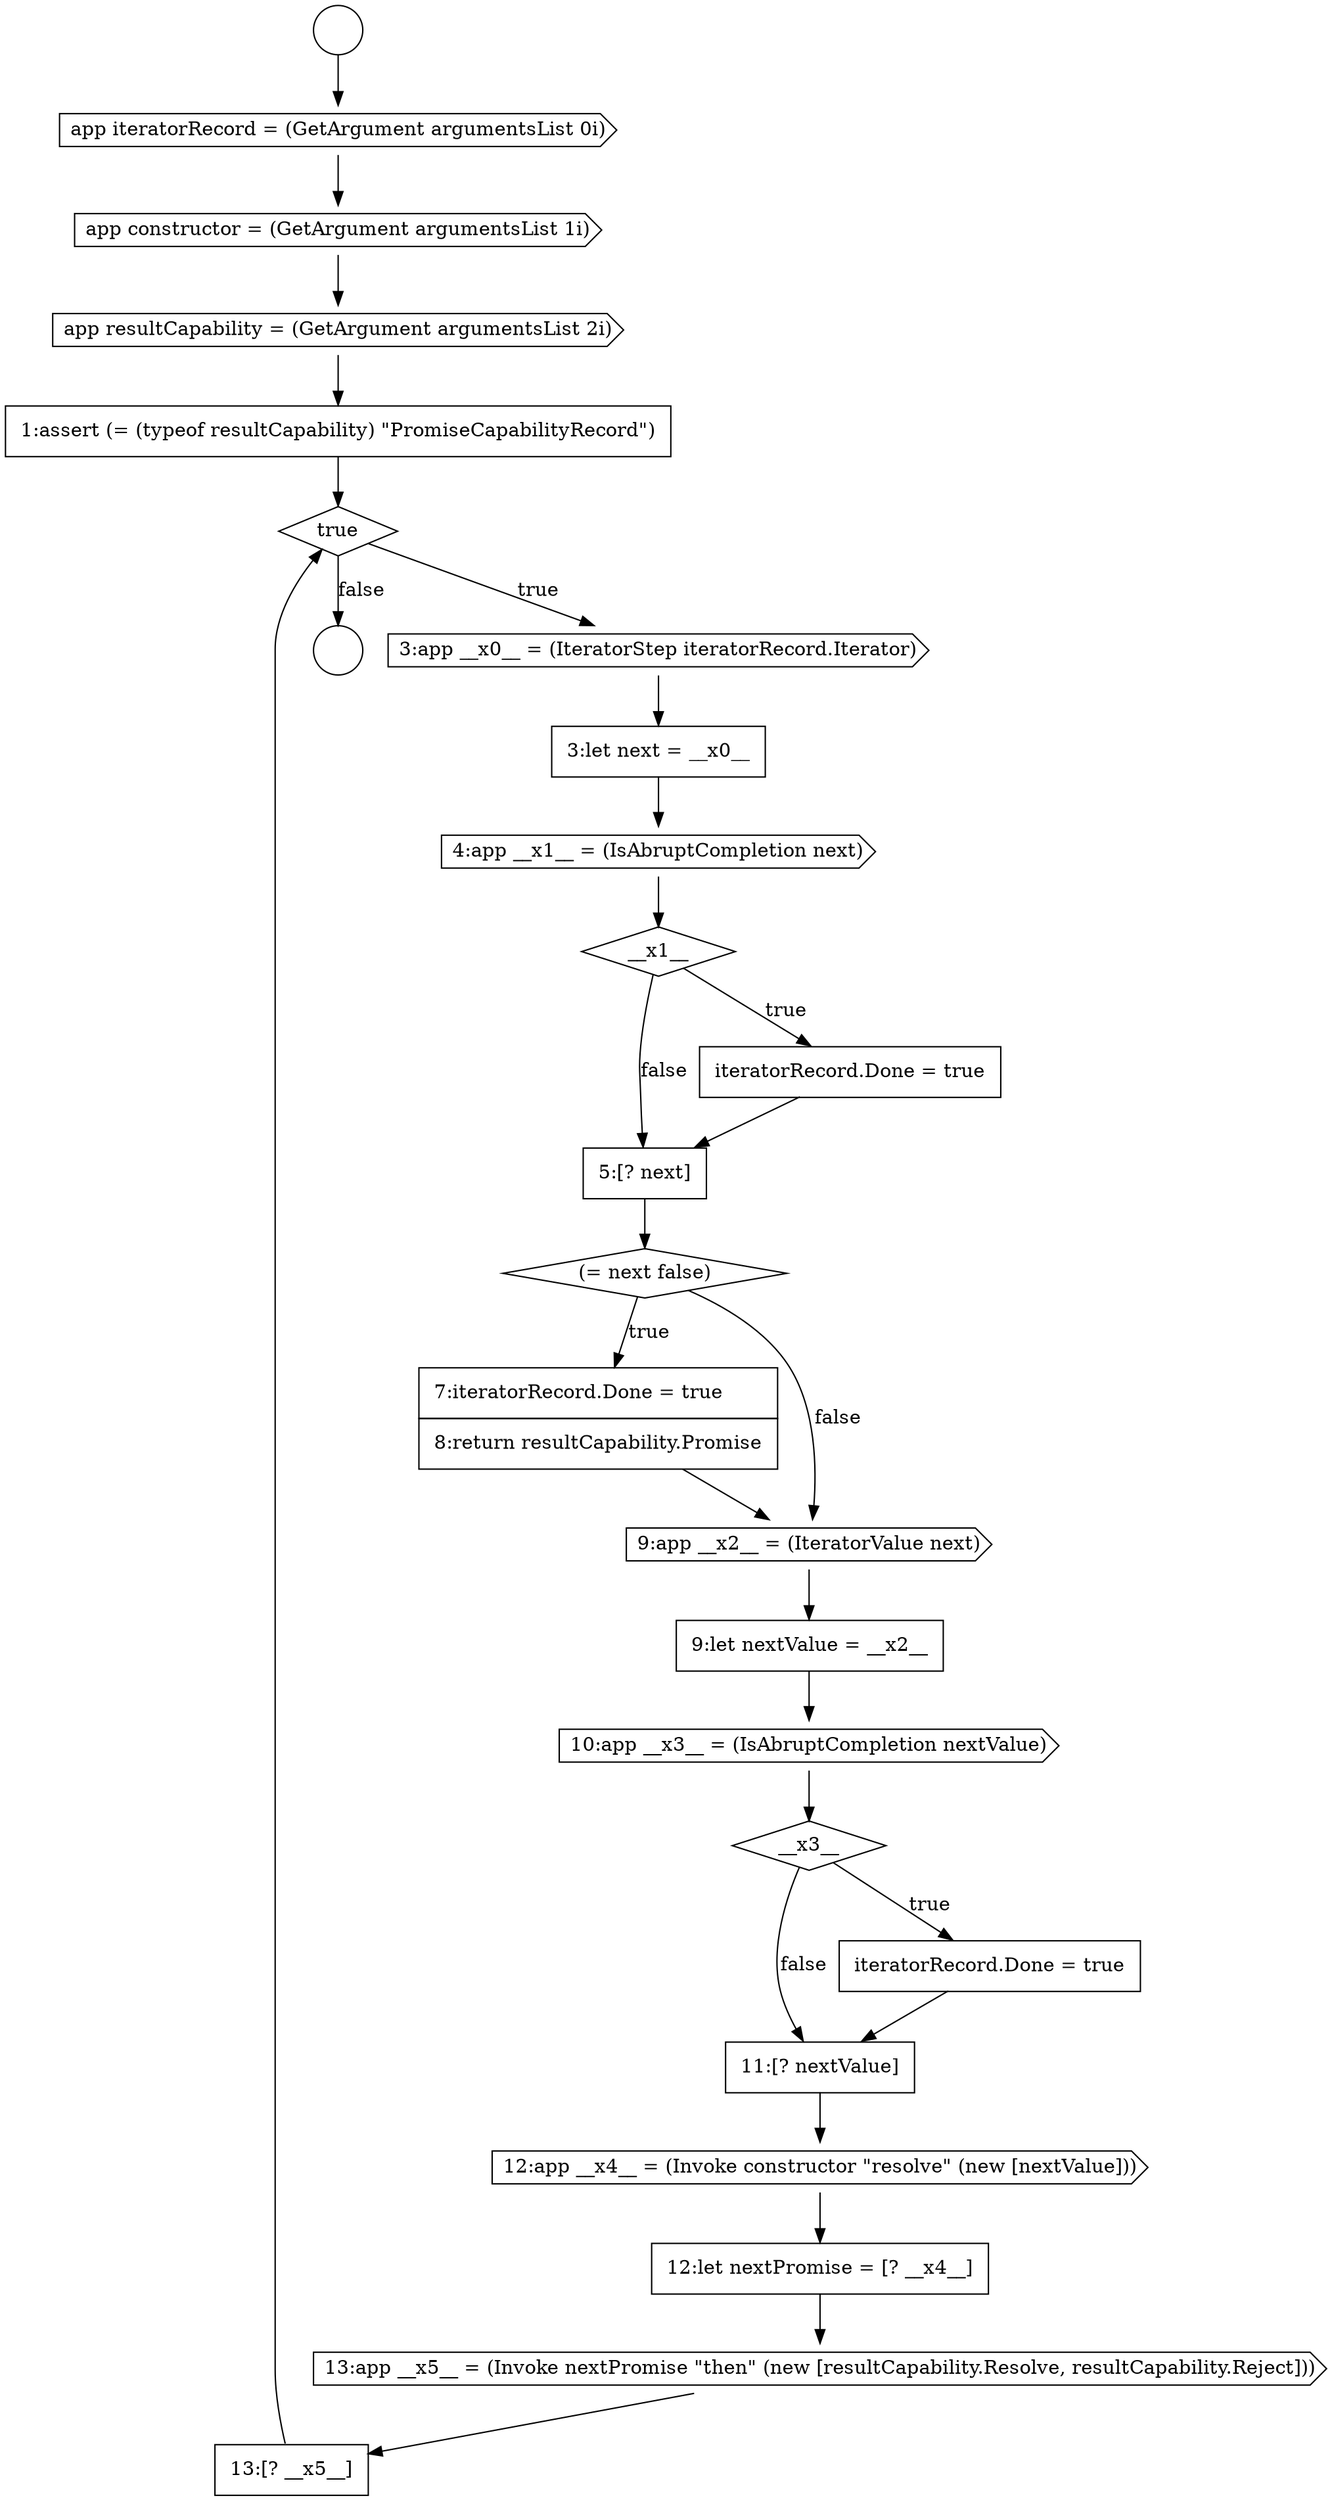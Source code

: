 digraph {
  node0 [shape=circle label=" " color="black" fillcolor="white" style=filled]
  node5 [shape=none, margin=0, label=<<font color="black">
    <table border="0" cellborder="1" cellspacing="0" cellpadding="10">
      <tr><td align="left">1:assert (= (typeof resultCapability) &quot;PromiseCapabilityRecord&quot;)</td></tr>
    </table>
  </font>> color="black" fillcolor="white" style=filled]
  node10 [shape=diamond, label=<<font color="black">__x1__</font>> color="black" fillcolor="white" style=filled]
  node24 [shape=none, margin=0, label=<<font color="black">
    <table border="0" cellborder="1" cellspacing="0" cellpadding="10">
      <tr><td align="left">13:[? __x5__]</td></tr>
    </table>
  </font>> color="black" fillcolor="white" style=filled]
  node14 [shape=none, margin=0, label=<<font color="black">
    <table border="0" cellborder="1" cellspacing="0" cellpadding="10">
      <tr><td align="left">7:iteratorRecord.Done = true</td></tr>
      <tr><td align="left">8:return resultCapability.Promise</td></tr>
    </table>
  </font>> color="black" fillcolor="white" style=filled]
  node20 [shape=none, margin=0, label=<<font color="black">
    <table border="0" cellborder="1" cellspacing="0" cellpadding="10">
      <tr><td align="left">11:[? nextValue]</td></tr>
    </table>
  </font>> color="black" fillcolor="white" style=filled]
  node1 [shape=circle label=" " color="black" fillcolor="white" style=filled]
  node6 [shape=diamond, label=<<font color="black">true</font>> color="black" fillcolor="white" style=filled]
  node21 [shape=cds, label=<<font color="black">12:app __x4__ = (Invoke constructor &quot;resolve&quot; (new [nextValue]))</font>> color="black" fillcolor="white" style=filled]
  node9 [shape=cds, label=<<font color="black">4:app __x1__ = (IsAbruptCompletion next)</font>> color="black" fillcolor="white" style=filled]
  node13 [shape=diamond, label=<<font color="black">(= next false)</font>> color="black" fillcolor="white" style=filled]
  node2 [shape=cds, label=<<font color="black">app iteratorRecord = (GetArgument argumentsList 0i)</font>> color="black" fillcolor="white" style=filled]
  node17 [shape=cds, label=<<font color="black">10:app __x3__ = (IsAbruptCompletion nextValue)</font>> color="black" fillcolor="white" style=filled]
  node22 [shape=none, margin=0, label=<<font color="black">
    <table border="0" cellborder="1" cellspacing="0" cellpadding="10">
      <tr><td align="left">12:let nextPromise = [? __x4__]</td></tr>
    </table>
  </font>> color="black" fillcolor="white" style=filled]
  node12 [shape=none, margin=0, label=<<font color="black">
    <table border="0" cellborder="1" cellspacing="0" cellpadding="10">
      <tr><td align="left">5:[? next]</td></tr>
    </table>
  </font>> color="black" fillcolor="white" style=filled]
  node7 [shape=cds, label=<<font color="black">3:app __x0__ = (IteratorStep iteratorRecord.Iterator)</font>> color="black" fillcolor="white" style=filled]
  node3 [shape=cds, label=<<font color="black">app constructor = (GetArgument argumentsList 1i)</font>> color="black" fillcolor="white" style=filled]
  node18 [shape=diamond, label=<<font color="black">__x3__</font>> color="black" fillcolor="white" style=filled]
  node16 [shape=none, margin=0, label=<<font color="black">
    <table border="0" cellborder="1" cellspacing="0" cellpadding="10">
      <tr><td align="left">9:let nextValue = __x2__</td></tr>
    </table>
  </font>> color="black" fillcolor="white" style=filled]
  node11 [shape=none, margin=0, label=<<font color="black">
    <table border="0" cellborder="1" cellspacing="0" cellpadding="10">
      <tr><td align="left">iteratorRecord.Done = true</td></tr>
    </table>
  </font>> color="black" fillcolor="white" style=filled]
  node23 [shape=cds, label=<<font color="black">13:app __x5__ = (Invoke nextPromise &quot;then&quot; (new [resultCapability.Resolve, resultCapability.Reject]))</font>> color="black" fillcolor="white" style=filled]
  node8 [shape=none, margin=0, label=<<font color="black">
    <table border="0" cellborder="1" cellspacing="0" cellpadding="10">
      <tr><td align="left">3:let next = __x0__</td></tr>
    </table>
  </font>> color="black" fillcolor="white" style=filled]
  node19 [shape=none, margin=0, label=<<font color="black">
    <table border="0" cellborder="1" cellspacing="0" cellpadding="10">
      <tr><td align="left">iteratorRecord.Done = true</td></tr>
    </table>
  </font>> color="black" fillcolor="white" style=filled]
  node4 [shape=cds, label=<<font color="black">app resultCapability = (GetArgument argumentsList 2i)</font>> color="black" fillcolor="white" style=filled]
  node15 [shape=cds, label=<<font color="black">9:app __x2__ = (IteratorValue next)</font>> color="black" fillcolor="white" style=filled]
  node7 -> node8 [ color="black"]
  node11 -> node12 [ color="black"]
  node19 -> node20 [ color="black"]
  node12 -> node13 [ color="black"]
  node0 -> node2 [ color="black"]
  node22 -> node23 [ color="black"]
  node9 -> node10 [ color="black"]
  node4 -> node5 [ color="black"]
  node20 -> node21 [ color="black"]
  node24 -> node6 [ color="black"]
  node6 -> node7 [label=<<font color="black">true</font>> color="black"]
  node6 -> node1 [label=<<font color="black">false</font>> color="black"]
  node17 -> node18 [ color="black"]
  node5 -> node6 [ color="black"]
  node3 -> node4 [ color="black"]
  node10 -> node11 [label=<<font color="black">true</font>> color="black"]
  node10 -> node12 [label=<<font color="black">false</font>> color="black"]
  node13 -> node14 [label=<<font color="black">true</font>> color="black"]
  node13 -> node15 [label=<<font color="black">false</font>> color="black"]
  node2 -> node3 [ color="black"]
  node15 -> node16 [ color="black"]
  node23 -> node24 [ color="black"]
  node14 -> node15 [ color="black"]
  node8 -> node9 [ color="black"]
  node21 -> node22 [ color="black"]
  node16 -> node17 [ color="black"]
  node18 -> node19 [label=<<font color="black">true</font>> color="black"]
  node18 -> node20 [label=<<font color="black">false</font>> color="black"]
}
